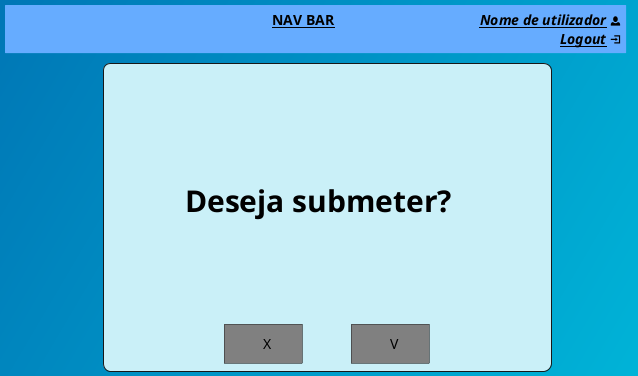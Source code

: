 
@startuml Wire5.1_2
!pragma layout smetana

skinparam DefaultTextAlignment right
skinparam RoundCorner 15

<style>

componentDiagram {
  BackgroundColor #CAF0F8
  FontColor black
}

document {
  BackGroundColor #0077B6/#00B4D8
}

title {
  BackGroundColor #66ACFF
  BorderColor black
  BorderThickness 1
  RoundCorner 1
}

</style>
title "\t\t\t\t\t\t\t\t\t__<b>NAV BAR__\t\t\t\t\t<i>__Nome de utilizador__ <&person>\n<i>__Logout__ <&account-login>"

rectangle "\n\n\n\n\n\n\t\t<size:30><b>  Deseja submeter?  \t\t\n\n\n\n\n" {
  rectangle "\tX\t" as wrong #808080
  rectangle "\tV\t" as right #808080
  wrong -[hidden]> right : "\t"
}

@enduml